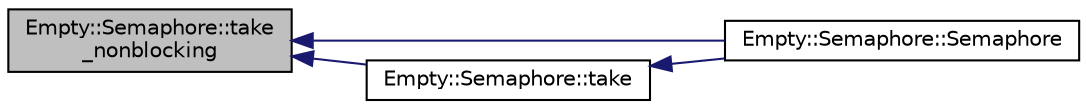 digraph "Empty::Semaphore::take_nonblocking"
{
 // INTERACTIVE_SVG=YES
  edge [fontname="Helvetica",fontsize="10",labelfontname="Helvetica",labelfontsize="10"];
  node [fontname="Helvetica",fontsize="10",shape=record];
  rankdir="LR";
  Node1 [label="Empty::Semaphore::take\l_nonblocking",height=0.2,width=0.4,color="black", fillcolor="grey75", style="filled", fontcolor="black"];
  Node1 -> Node2 [dir="back",color="midnightblue",fontsize="10",style="solid",fontname="Helvetica"];
  Node2 [label="Empty::Semaphore::Semaphore",height=0.2,width=0.4,color="black", fillcolor="white", style="filled",URL="$classEmpty_1_1Semaphore.html#af1771b0855866458e9ce4cfd8ecb338d"];
  Node1 -> Node3 [dir="back",color="midnightblue",fontsize="10",style="solid",fontname="Helvetica"];
  Node3 [label="Empty::Semaphore::take",height=0.2,width=0.4,color="black", fillcolor="white", style="filled",URL="$classEmpty_1_1Semaphore.html#afc4c8706abb7e68aa4001ea372dc614e"];
  Node3 -> Node2 [dir="back",color="midnightblue",fontsize="10",style="solid",fontname="Helvetica"];
}
